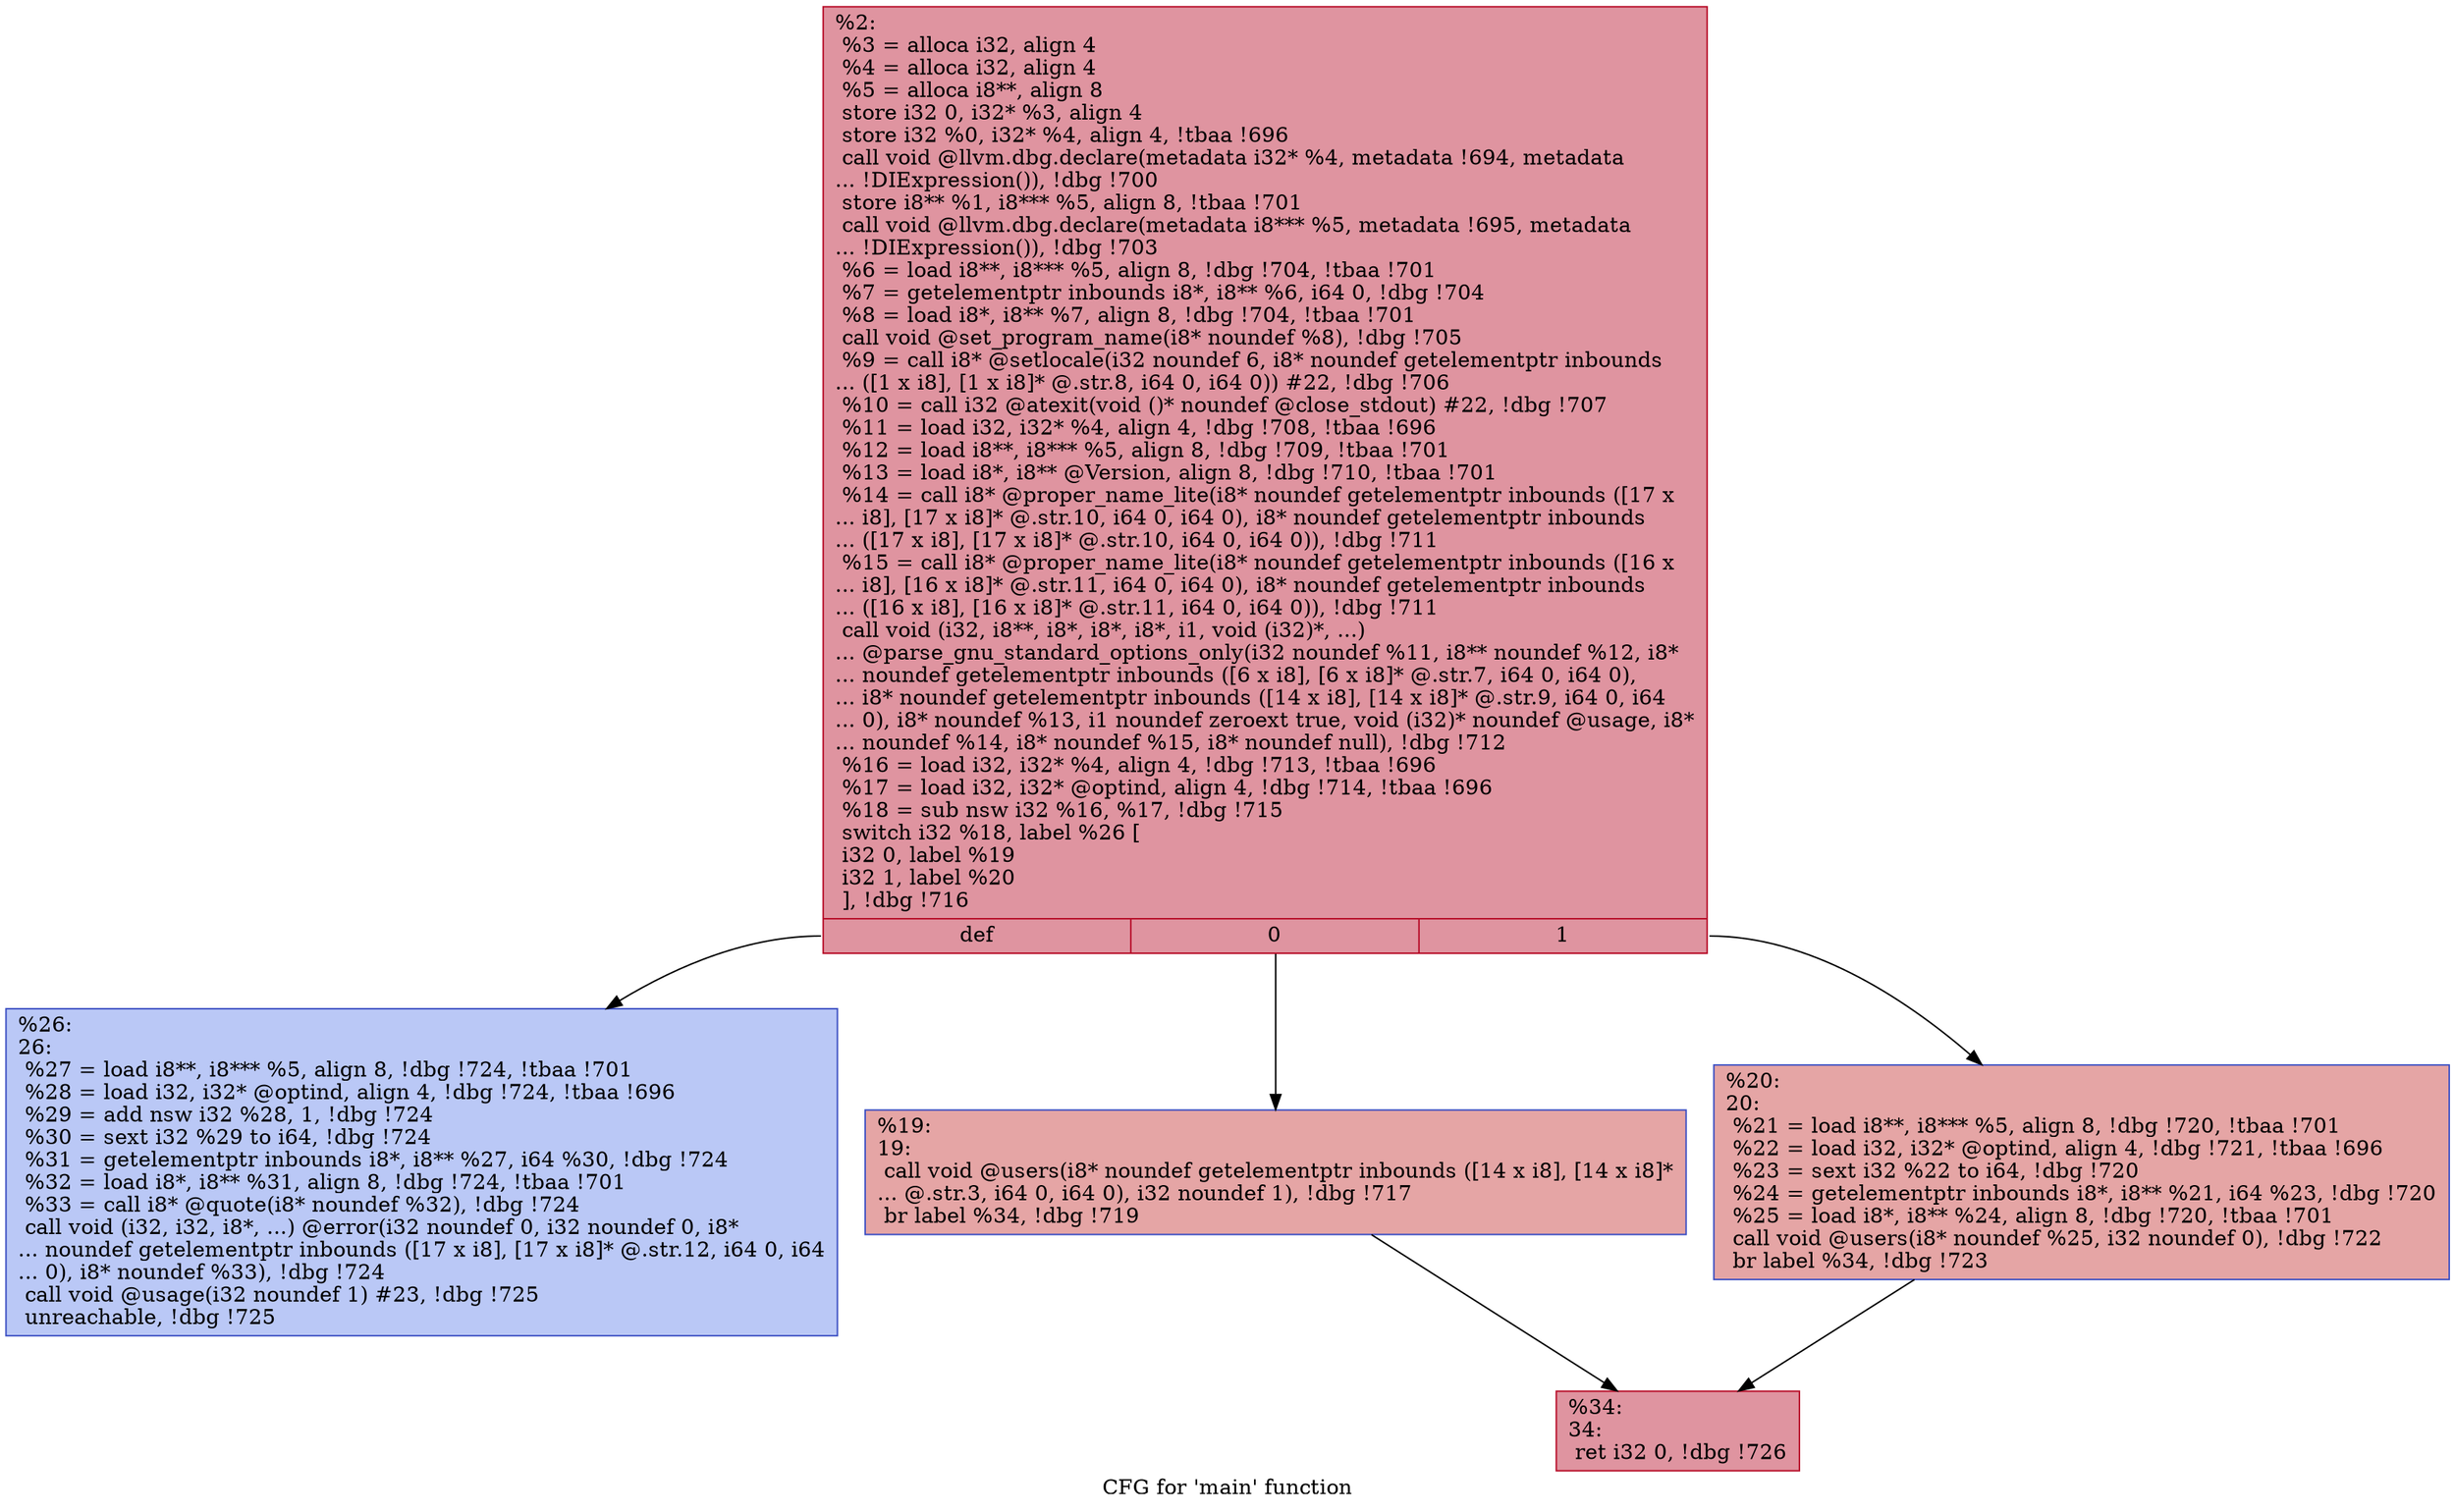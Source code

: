 digraph "CFG for 'main' function" {
	label="CFG for 'main' function";

	Node0x1c74c40 [shape=record,color="#b70d28ff", style=filled, fillcolor="#b70d2870",label="{%2:\l  %3 = alloca i32, align 4\l  %4 = alloca i32, align 4\l  %5 = alloca i8**, align 8\l  store i32 0, i32* %3, align 4\l  store i32 %0, i32* %4, align 4, !tbaa !696\l  call void @llvm.dbg.declare(metadata i32* %4, metadata !694, metadata\l... !DIExpression()), !dbg !700\l  store i8** %1, i8*** %5, align 8, !tbaa !701\l  call void @llvm.dbg.declare(metadata i8*** %5, metadata !695, metadata\l... !DIExpression()), !dbg !703\l  %6 = load i8**, i8*** %5, align 8, !dbg !704, !tbaa !701\l  %7 = getelementptr inbounds i8*, i8** %6, i64 0, !dbg !704\l  %8 = load i8*, i8** %7, align 8, !dbg !704, !tbaa !701\l  call void @set_program_name(i8* noundef %8), !dbg !705\l  %9 = call i8* @setlocale(i32 noundef 6, i8* noundef getelementptr inbounds\l... ([1 x i8], [1 x i8]* @.str.8, i64 0, i64 0)) #22, !dbg !706\l  %10 = call i32 @atexit(void ()* noundef @close_stdout) #22, !dbg !707\l  %11 = load i32, i32* %4, align 4, !dbg !708, !tbaa !696\l  %12 = load i8**, i8*** %5, align 8, !dbg !709, !tbaa !701\l  %13 = load i8*, i8** @Version, align 8, !dbg !710, !tbaa !701\l  %14 = call i8* @proper_name_lite(i8* noundef getelementptr inbounds ([17 x\l... i8], [17 x i8]* @.str.10, i64 0, i64 0), i8* noundef getelementptr inbounds\l... ([17 x i8], [17 x i8]* @.str.10, i64 0, i64 0)), !dbg !711\l  %15 = call i8* @proper_name_lite(i8* noundef getelementptr inbounds ([16 x\l... i8], [16 x i8]* @.str.11, i64 0, i64 0), i8* noundef getelementptr inbounds\l... ([16 x i8], [16 x i8]* @.str.11, i64 0, i64 0)), !dbg !711\l  call void (i32, i8**, i8*, i8*, i8*, i1, void (i32)*, ...)\l... @parse_gnu_standard_options_only(i32 noundef %11, i8** noundef %12, i8*\l... noundef getelementptr inbounds ([6 x i8], [6 x i8]* @.str.7, i64 0, i64 0),\l... i8* noundef getelementptr inbounds ([14 x i8], [14 x i8]* @.str.9, i64 0, i64\l... 0), i8* noundef %13, i1 noundef zeroext true, void (i32)* noundef @usage, i8*\l... noundef %14, i8* noundef %15, i8* noundef null), !dbg !712\l  %16 = load i32, i32* %4, align 4, !dbg !713, !tbaa !696\l  %17 = load i32, i32* @optind, align 4, !dbg !714, !tbaa !696\l  %18 = sub nsw i32 %16, %17, !dbg !715\l  switch i32 %18, label %26 [\l    i32 0, label %19\l    i32 1, label %20\l  ], !dbg !716\l|{<s0>def|<s1>0|<s2>1}}"];
	Node0x1c74c40:s0 -> Node0x1c74d60;
	Node0x1c74c40:s1 -> Node0x1c74cc0;
	Node0x1c74c40:s2 -> Node0x1c74d10;
	Node0x1c74cc0 [shape=record,color="#3d50c3ff", style=filled, fillcolor="#c5333470",label="{%19:\l19:                                               \l  call void @users(i8* noundef getelementptr inbounds ([14 x i8], [14 x i8]*\l... @.str.3, i64 0, i64 0), i32 noundef 1), !dbg !717\l  br label %34, !dbg !719\l}"];
	Node0x1c74cc0 -> Node0x1c74db0;
	Node0x1c74d10 [shape=record,color="#3d50c3ff", style=filled, fillcolor="#c5333470",label="{%20:\l20:                                               \l  %21 = load i8**, i8*** %5, align 8, !dbg !720, !tbaa !701\l  %22 = load i32, i32* @optind, align 4, !dbg !721, !tbaa !696\l  %23 = sext i32 %22 to i64, !dbg !720\l  %24 = getelementptr inbounds i8*, i8** %21, i64 %23, !dbg !720\l  %25 = load i8*, i8** %24, align 8, !dbg !720, !tbaa !701\l  call void @users(i8* noundef %25, i32 noundef 0), !dbg !722\l  br label %34, !dbg !723\l}"];
	Node0x1c74d10 -> Node0x1c74db0;
	Node0x1c74d60 [shape=record,color="#3d50c3ff", style=filled, fillcolor="#6282ea70",label="{%26:\l26:                                               \l  %27 = load i8**, i8*** %5, align 8, !dbg !724, !tbaa !701\l  %28 = load i32, i32* @optind, align 4, !dbg !724, !tbaa !696\l  %29 = add nsw i32 %28, 1, !dbg !724\l  %30 = sext i32 %29 to i64, !dbg !724\l  %31 = getelementptr inbounds i8*, i8** %27, i64 %30, !dbg !724\l  %32 = load i8*, i8** %31, align 8, !dbg !724, !tbaa !701\l  %33 = call i8* @quote(i8* noundef %32), !dbg !724\l  call void (i32, i32, i8*, ...) @error(i32 noundef 0, i32 noundef 0, i8*\l... noundef getelementptr inbounds ([17 x i8], [17 x i8]* @.str.12, i64 0, i64\l... 0), i8* noundef %33), !dbg !724\l  call void @usage(i32 noundef 1) #23, !dbg !725\l  unreachable, !dbg !725\l}"];
	Node0x1c74db0 [shape=record,color="#b70d28ff", style=filled, fillcolor="#b70d2870",label="{%34:\l34:                                               \l  ret i32 0, !dbg !726\l}"];
}
